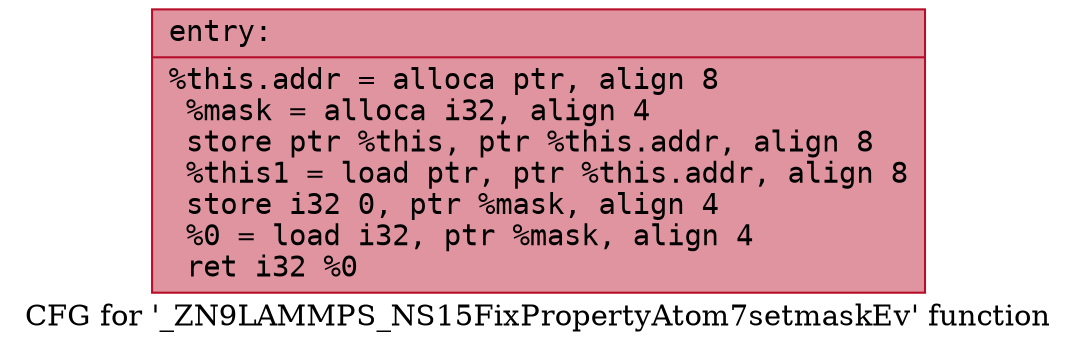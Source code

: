 digraph "CFG for '_ZN9LAMMPS_NS15FixPropertyAtom7setmaskEv' function" {
	label="CFG for '_ZN9LAMMPS_NS15FixPropertyAtom7setmaskEv' function";

	Node0x561c273f56b0 [shape=record,color="#b70d28ff", style=filled, fillcolor="#b70d2870" fontname="Courier",label="{entry:\l|  %this.addr = alloca ptr, align 8\l  %mask = alloca i32, align 4\l  store ptr %this, ptr %this.addr, align 8\l  %this1 = load ptr, ptr %this.addr, align 8\l  store i32 0, ptr %mask, align 4\l  %0 = load i32, ptr %mask, align 4\l  ret i32 %0\l}"];
}
